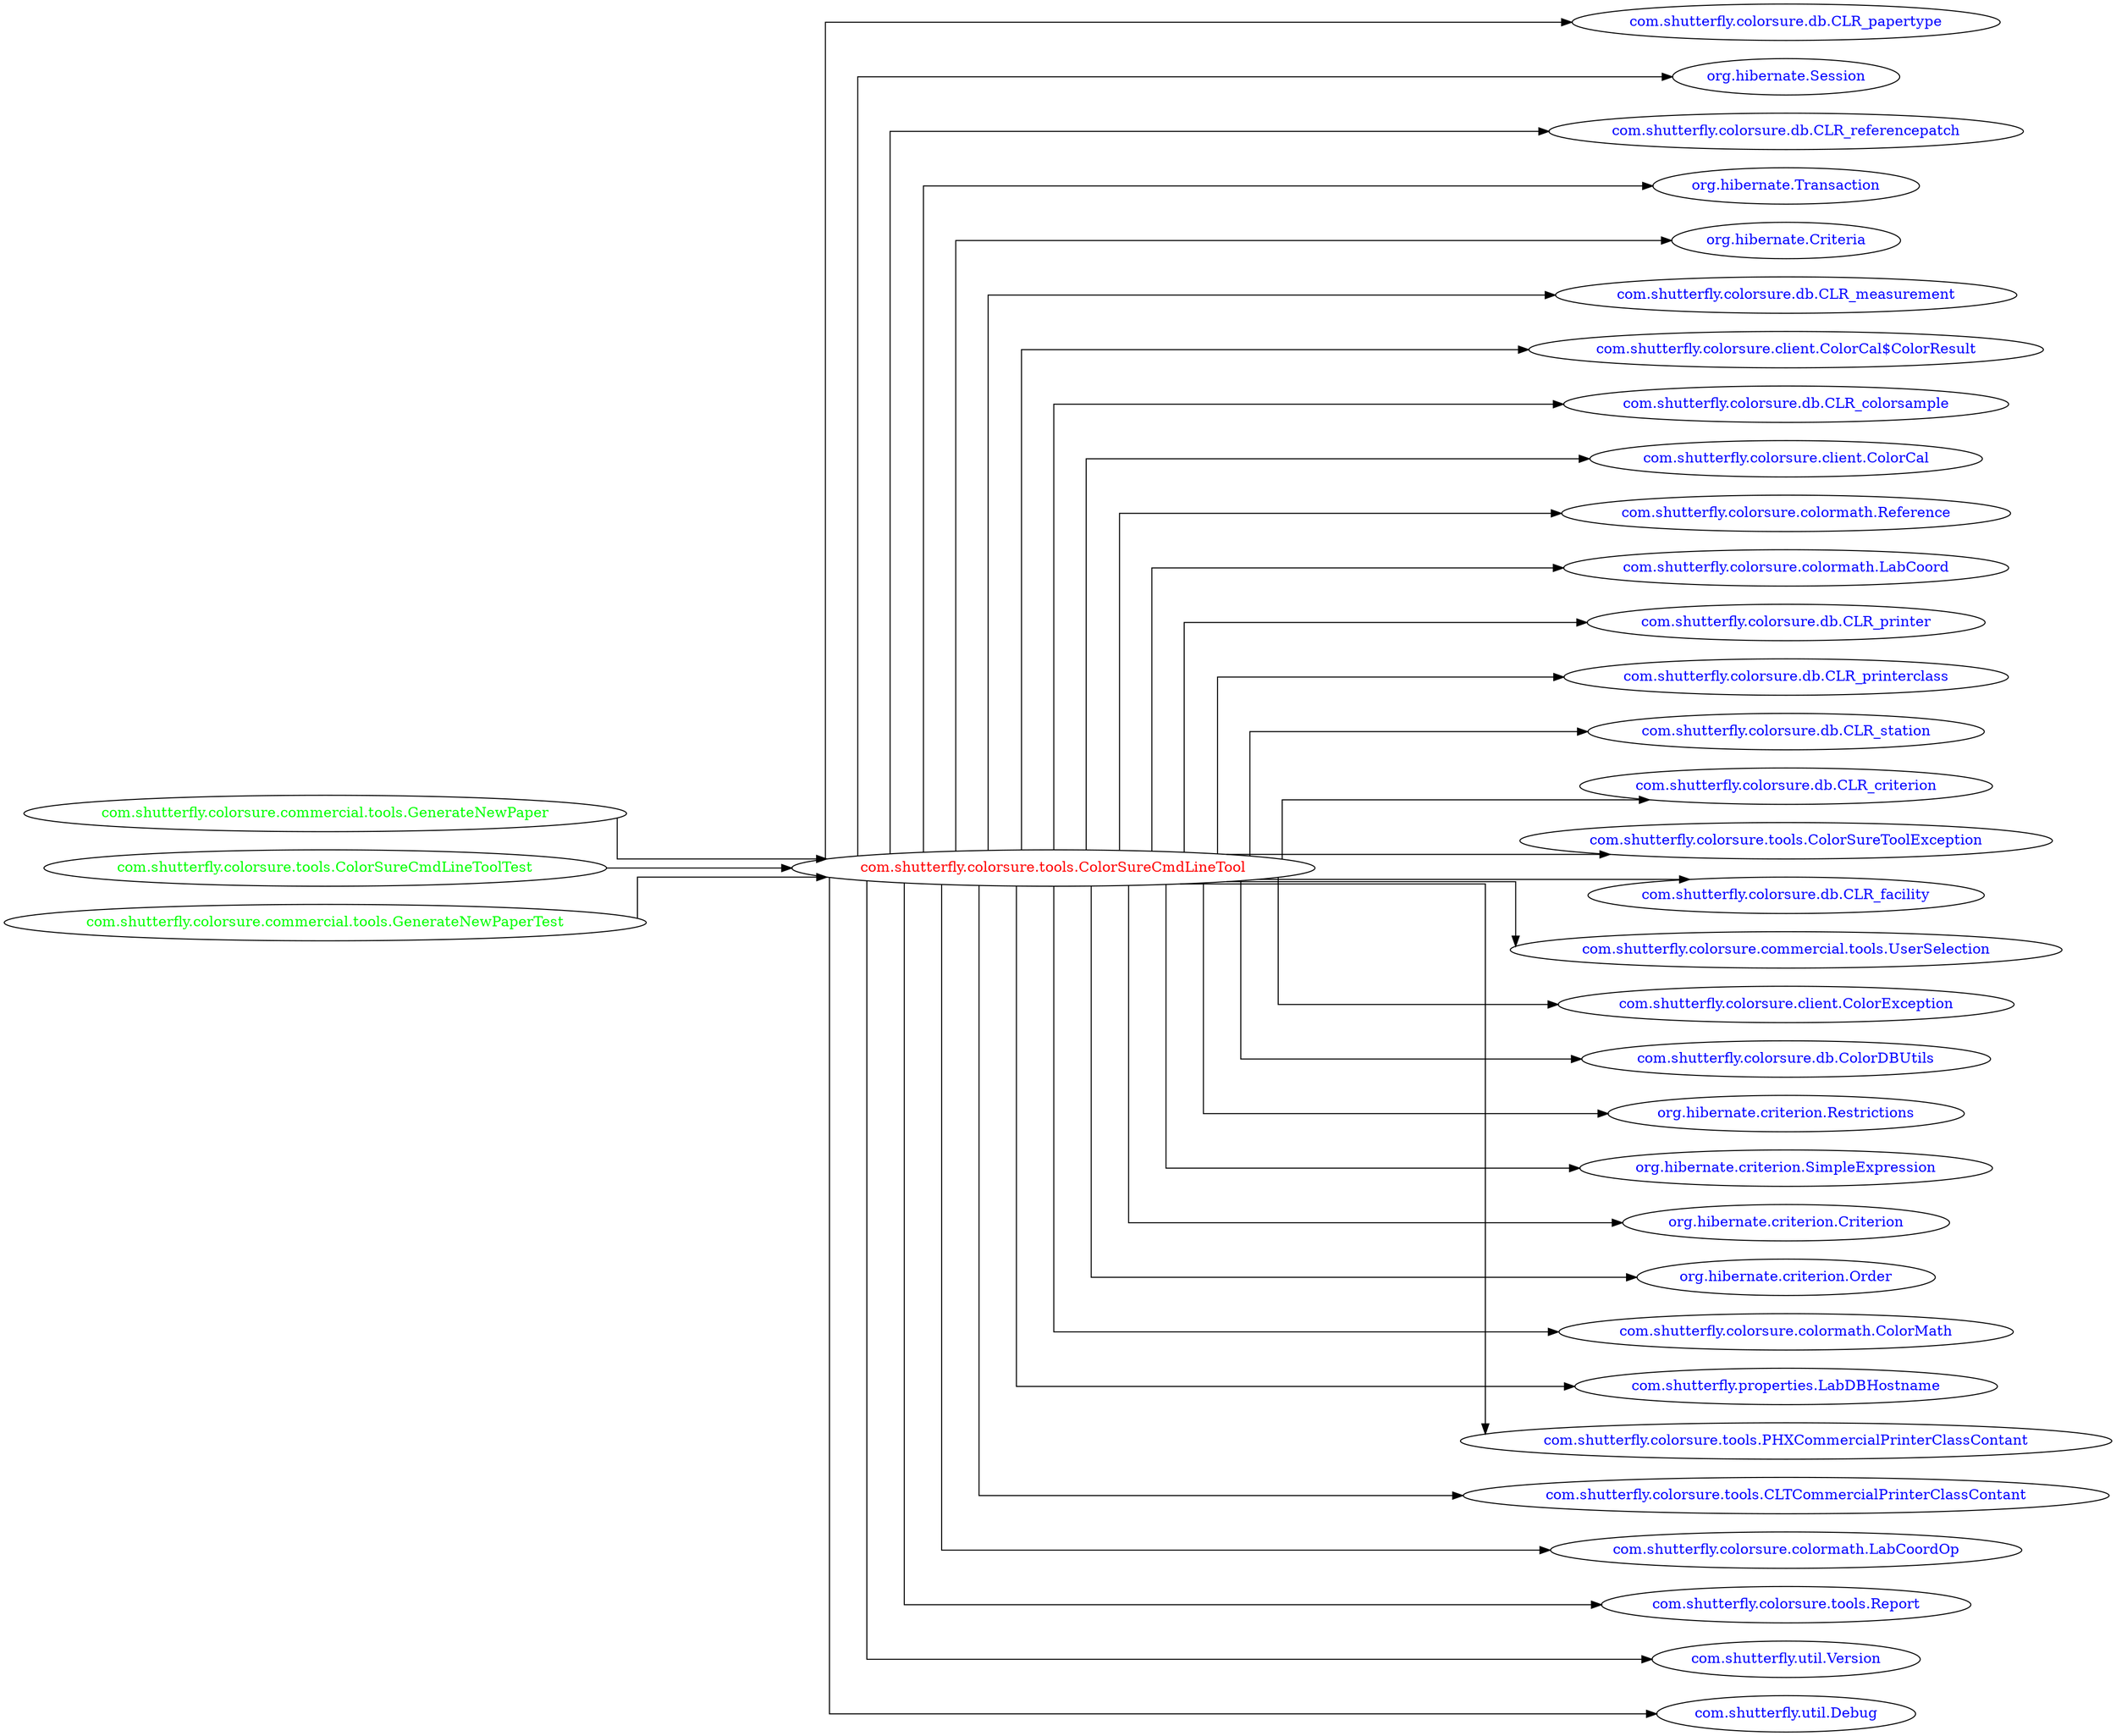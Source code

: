 digraph dependencyGraph {
 concentrate=true;
 ranksep="2.0";
 rankdir="LR"; 
 splines="ortho";
"com.shutterfly.colorsure.tools.ColorSureCmdLineTool" [fontcolor="red"];
"com.shutterfly.colorsure.db.CLR_papertype" [ fontcolor="blue" ];
"com.shutterfly.colorsure.tools.ColorSureCmdLineTool"->"com.shutterfly.colorsure.db.CLR_papertype";
"org.hibernate.Session" [ fontcolor="blue" ];
"com.shutterfly.colorsure.tools.ColorSureCmdLineTool"->"org.hibernate.Session";
"com.shutterfly.colorsure.db.CLR_referencepatch" [ fontcolor="blue" ];
"com.shutterfly.colorsure.tools.ColorSureCmdLineTool"->"com.shutterfly.colorsure.db.CLR_referencepatch";
"org.hibernate.Transaction" [ fontcolor="blue" ];
"com.shutterfly.colorsure.tools.ColorSureCmdLineTool"->"org.hibernate.Transaction";
"org.hibernate.Criteria" [ fontcolor="blue" ];
"com.shutterfly.colorsure.tools.ColorSureCmdLineTool"->"org.hibernate.Criteria";
"com.shutterfly.colorsure.db.CLR_measurement" [ fontcolor="blue" ];
"com.shutterfly.colorsure.tools.ColorSureCmdLineTool"->"com.shutterfly.colorsure.db.CLR_measurement";
"com.shutterfly.colorsure.client.ColorCal$ColorResult" [ fontcolor="blue" ];
"com.shutterfly.colorsure.tools.ColorSureCmdLineTool"->"com.shutterfly.colorsure.client.ColorCal$ColorResult";
"com.shutterfly.colorsure.db.CLR_colorsample" [ fontcolor="blue" ];
"com.shutterfly.colorsure.tools.ColorSureCmdLineTool"->"com.shutterfly.colorsure.db.CLR_colorsample";
"com.shutterfly.colorsure.client.ColorCal" [ fontcolor="blue" ];
"com.shutterfly.colorsure.tools.ColorSureCmdLineTool"->"com.shutterfly.colorsure.client.ColorCal";
"com.shutterfly.colorsure.colormath.Reference" [ fontcolor="blue" ];
"com.shutterfly.colorsure.tools.ColorSureCmdLineTool"->"com.shutterfly.colorsure.colormath.Reference";
"com.shutterfly.colorsure.colormath.LabCoord" [ fontcolor="blue" ];
"com.shutterfly.colorsure.tools.ColorSureCmdLineTool"->"com.shutterfly.colorsure.colormath.LabCoord";
"com.shutterfly.colorsure.db.CLR_printer" [ fontcolor="blue" ];
"com.shutterfly.colorsure.tools.ColorSureCmdLineTool"->"com.shutterfly.colorsure.db.CLR_printer";
"com.shutterfly.colorsure.db.CLR_printerclass" [ fontcolor="blue" ];
"com.shutterfly.colorsure.tools.ColorSureCmdLineTool"->"com.shutterfly.colorsure.db.CLR_printerclass";
"com.shutterfly.colorsure.db.CLR_station" [ fontcolor="blue" ];
"com.shutterfly.colorsure.tools.ColorSureCmdLineTool"->"com.shutterfly.colorsure.db.CLR_station";
"com.shutterfly.colorsure.db.CLR_criterion" [ fontcolor="blue" ];
"com.shutterfly.colorsure.tools.ColorSureCmdLineTool"->"com.shutterfly.colorsure.db.CLR_criterion";
"com.shutterfly.colorsure.tools.ColorSureToolException" [ fontcolor="blue" ];
"com.shutterfly.colorsure.tools.ColorSureCmdLineTool"->"com.shutterfly.colorsure.tools.ColorSureToolException";
"com.shutterfly.colorsure.db.CLR_facility" [ fontcolor="blue" ];
"com.shutterfly.colorsure.tools.ColorSureCmdLineTool"->"com.shutterfly.colorsure.db.CLR_facility";
"com.shutterfly.colorsure.commercial.tools.UserSelection" [ fontcolor="blue" ];
"com.shutterfly.colorsure.tools.ColorSureCmdLineTool"->"com.shutterfly.colorsure.commercial.tools.UserSelection";
"com.shutterfly.colorsure.client.ColorException" [ fontcolor="blue" ];
"com.shutterfly.colorsure.tools.ColorSureCmdLineTool"->"com.shutterfly.colorsure.client.ColorException";
"com.shutterfly.colorsure.db.ColorDBUtils" [ fontcolor="blue" ];
"com.shutterfly.colorsure.tools.ColorSureCmdLineTool"->"com.shutterfly.colorsure.db.ColorDBUtils";
"org.hibernate.criterion.Restrictions" [ fontcolor="blue" ];
"com.shutterfly.colorsure.tools.ColorSureCmdLineTool"->"org.hibernate.criterion.Restrictions";
"org.hibernate.criterion.SimpleExpression" [ fontcolor="blue" ];
"com.shutterfly.colorsure.tools.ColorSureCmdLineTool"->"org.hibernate.criterion.SimpleExpression";
"org.hibernate.criterion.Criterion" [ fontcolor="blue" ];
"com.shutterfly.colorsure.tools.ColorSureCmdLineTool"->"org.hibernate.criterion.Criterion";
"org.hibernate.criterion.Order" [ fontcolor="blue" ];
"com.shutterfly.colorsure.tools.ColorSureCmdLineTool"->"org.hibernate.criterion.Order";
"com.shutterfly.colorsure.colormath.ColorMath" [ fontcolor="blue" ];
"com.shutterfly.colorsure.tools.ColorSureCmdLineTool"->"com.shutterfly.colorsure.colormath.ColorMath";
"com.shutterfly.properties.LabDBHostname" [ fontcolor="blue" ];
"com.shutterfly.colorsure.tools.ColorSureCmdLineTool"->"com.shutterfly.properties.LabDBHostname";
"com.shutterfly.colorsure.tools.PHXCommercialPrinterClassContant" [ fontcolor="blue" ];
"com.shutterfly.colorsure.tools.ColorSureCmdLineTool"->"com.shutterfly.colorsure.tools.PHXCommercialPrinterClassContant";
"com.shutterfly.colorsure.tools.CLTCommercialPrinterClassContant" [ fontcolor="blue" ];
"com.shutterfly.colorsure.tools.ColorSureCmdLineTool"->"com.shutterfly.colorsure.tools.CLTCommercialPrinterClassContant";
"com.shutterfly.colorsure.colormath.LabCoordOp" [ fontcolor="blue" ];
"com.shutterfly.colorsure.tools.ColorSureCmdLineTool"->"com.shutterfly.colorsure.colormath.LabCoordOp";
"com.shutterfly.colorsure.tools.Report" [ fontcolor="blue" ];
"com.shutterfly.colorsure.tools.ColorSureCmdLineTool"->"com.shutterfly.colorsure.tools.Report";
"com.shutterfly.util.Version" [ fontcolor="blue" ];
"com.shutterfly.colorsure.tools.ColorSureCmdLineTool"->"com.shutterfly.util.Version";
"com.shutterfly.util.Debug" [ fontcolor="blue" ];
"com.shutterfly.colorsure.tools.ColorSureCmdLineTool"->"com.shutterfly.util.Debug";
"com.shutterfly.colorsure.commercial.tools.GenerateNewPaper" [ fontcolor="green" ];
"com.shutterfly.colorsure.commercial.tools.GenerateNewPaper"->"com.shutterfly.colorsure.tools.ColorSureCmdLineTool";
"com.shutterfly.colorsure.tools.ColorSureCmdLineToolTest" [ fontcolor="green" ];
"com.shutterfly.colorsure.tools.ColorSureCmdLineToolTest"->"com.shutterfly.colorsure.tools.ColorSureCmdLineTool";
"com.shutterfly.colorsure.commercial.tools.GenerateNewPaperTest" [ fontcolor="green" ];
"com.shutterfly.colorsure.commercial.tools.GenerateNewPaperTest"->"com.shutterfly.colorsure.tools.ColorSureCmdLineTool";
}